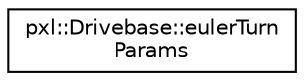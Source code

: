 digraph "Graphical Class Hierarchy"
{
 // LATEX_PDF_SIZE
  edge [fontname="Helvetica",fontsize="10",labelfontname="Helvetica",labelfontsize="10"];
  node [fontname="Helvetica",fontsize="10",shape=record];
  rankdir="LR";
  Node0 [label="pxl::Drivebase::eulerTurn\lParams",height=0.2,width=0.4,color="black", fillcolor="white", style="filled",URL="$structpxl_1_1Drivebase_1_1eulerTurnParams.html",tooltip=" "];
}
